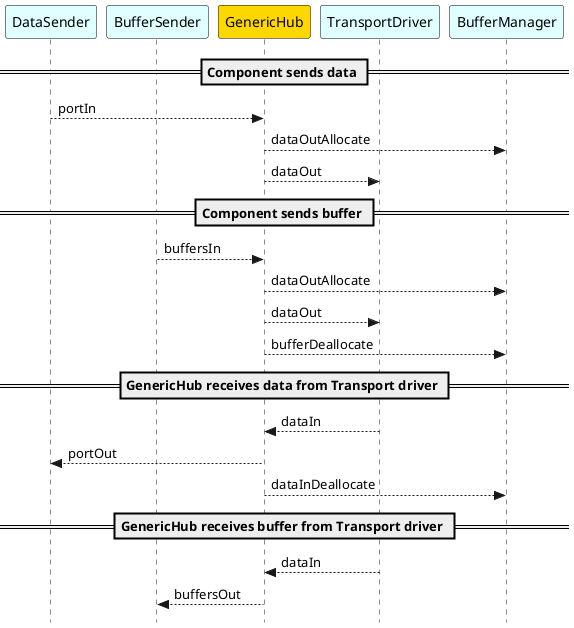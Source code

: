 @startuml SequenceDiagram
skinparam Style strictuml
skinparam participant {
    BackgroundColor LightCyan
    BorderColor Black
}

participant DataSender
participant BufferSender
participant GenericHub #Gold
participant TransportDriver
participant BufferManager

== Component sends data ==
DataSender --> GenericHub : portIn
GenericHub --> BufferManager : dataOutAllocate
GenericHub --> TransportDriver : dataOut
== Component sends buffer ==
BufferSender --> GenericHub : buffersIn
GenericHub --> BufferManager : dataOutAllocate
GenericHub --> TransportDriver : dataOut
GenericHub --> BufferManager : bufferDeallocate
== GenericHub receives data from Transport driver ==
TransportDriver --> GenericHub : dataIn
GenericHub --> DataSender : portOut
GenericHub --> BufferManager : dataInDeallocate
== GenericHub receives buffer from Transport driver ==
TransportDriver --> GenericHub : dataIn
GenericHub --> BufferSender : buffersOut

@enduml
